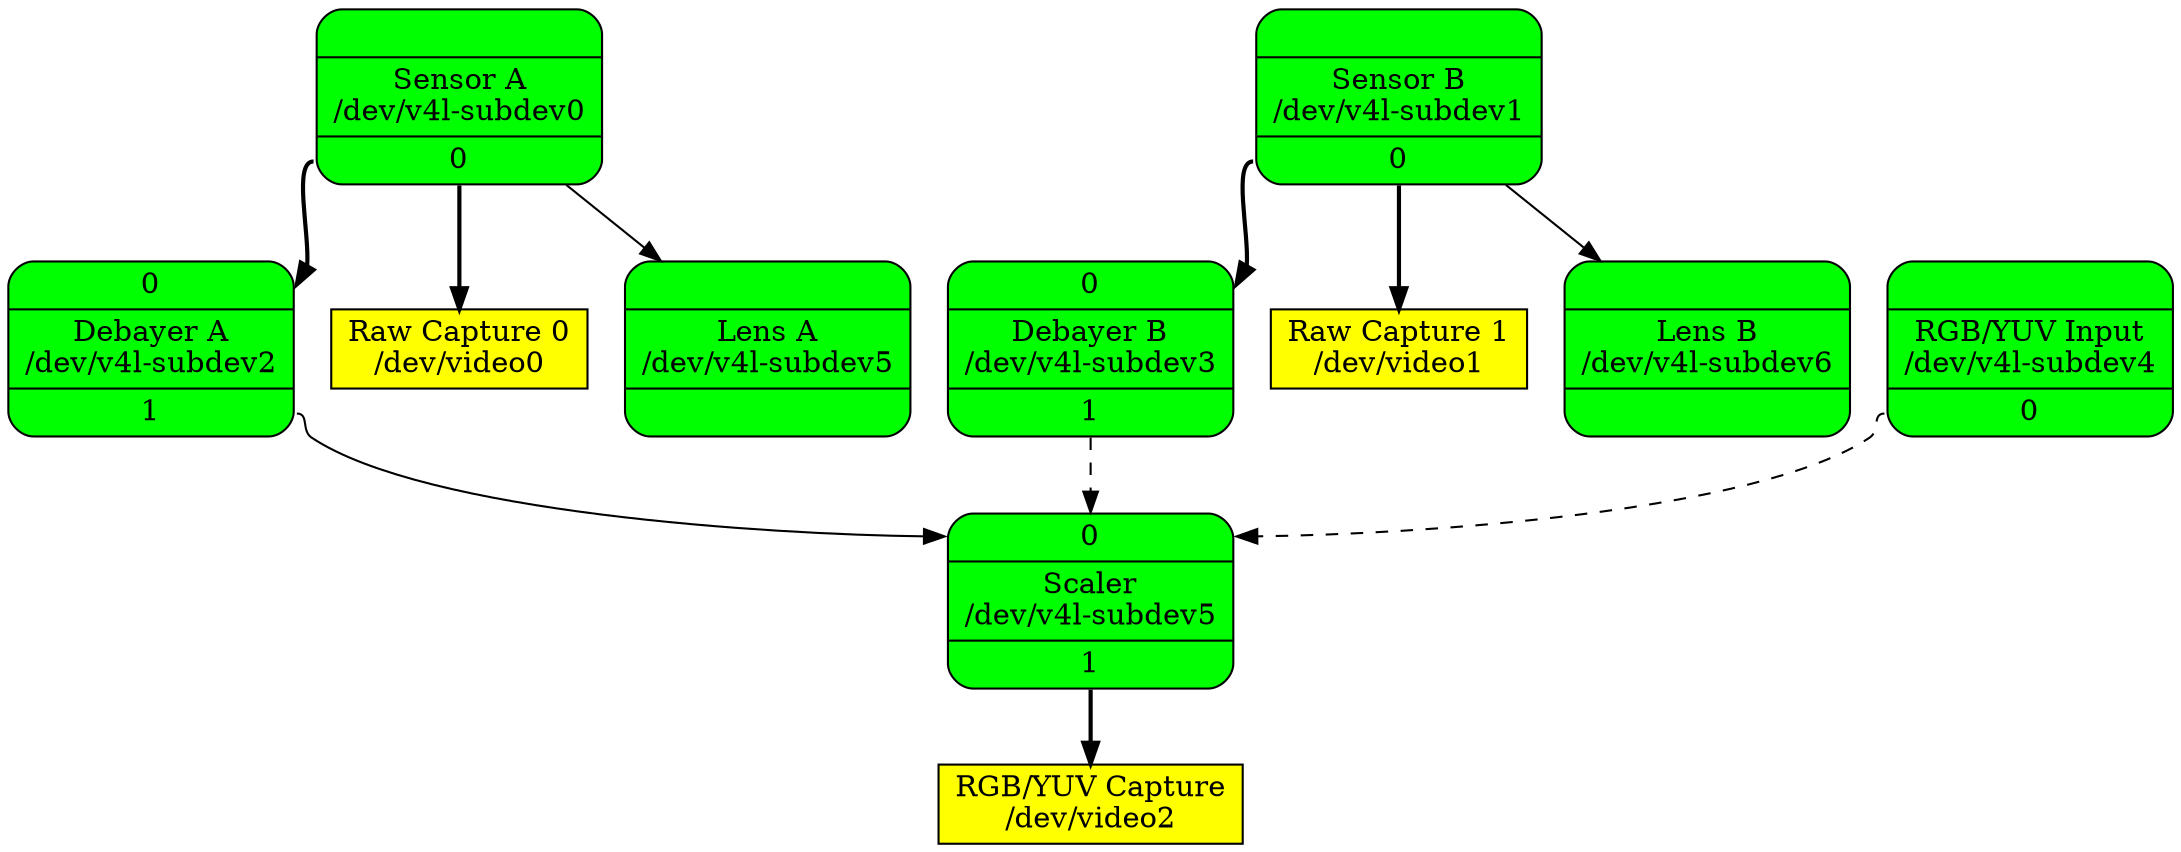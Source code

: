 # SPDX-License-Identifier: GPL-2.0

digraph board {
	rankdir=TB
	n00000001 [label="{{} | Sensor A\n/dev/v4l-subdev0 | {<port0> 0}}", shape=Mrecord, style=filled, fillcolor=green]
	n00000001:port0 -> n00000005:port0 [style=bold]
	n00000001:port0 -> n0000000b [style=bold]
	n00000001 -> n00000002
	n00000002 [label="{{} | Lens A\n/dev/v4l-subdev5 | {<port0>}}", shape=Mrecord, style=filled, fillcolor=green]
	n00000003 [label="{{} | Sensor B\n/dev/v4l-subdev1 | {<port0> 0}}", shape=Mrecord, style=filled, fillcolor=green]
	n00000003:port0 -> n00000008:port0 [style=bold]
	n00000003:port0 -> n0000000f [style=bold]
	n00000003 -> n00000004
	n00000004 [label="{{} | Lens B\n/dev/v4l-subdev6 | {<port0>}}", shape=Mrecord, style=filled, fillcolor=green]
	n00000005 [label="{{<port0> 0} | Debayer A\n/dev/v4l-subdev2 | {<port1> 1}}", shape=Mrecord, style=filled, fillcolor=green]
	n00000005:port1 -> n00000015:port0
	n00000008 [label="{{<port0> 0} | Debayer B\n/dev/v4l-subdev3 | {<port1> 1}}", shape=Mrecord, style=filled, fillcolor=green]
	n00000008:port1 -> n00000015:port0 [style=dashed]
	n0000000b [label="Raw Capture 0\n/dev/video0", shape=box, style=filled, fillcolor=yellow]
	n0000000f [label="Raw Capture 1\n/dev/video1", shape=box, style=filled, fillcolor=yellow]
	n00000013 [label="{{} | RGB/YUV Input\n/dev/v4l-subdev4 | {<port0> 0}}", shape=Mrecord, style=filled, fillcolor=green]
	n00000013:port0 -> n00000015:port0 [style=dashed]
	n00000015 [label="{{<port0> 0} | Scaler\n/dev/v4l-subdev5 | {<port1> 1}}", shape=Mrecord, style=filled, fillcolor=green]
	n00000015:port1 -> n00000018 [style=bold]
	n00000018 [label="RGB/YUV Capture\n/dev/video2", shape=box, style=filled, fillcolor=yellow]
}
